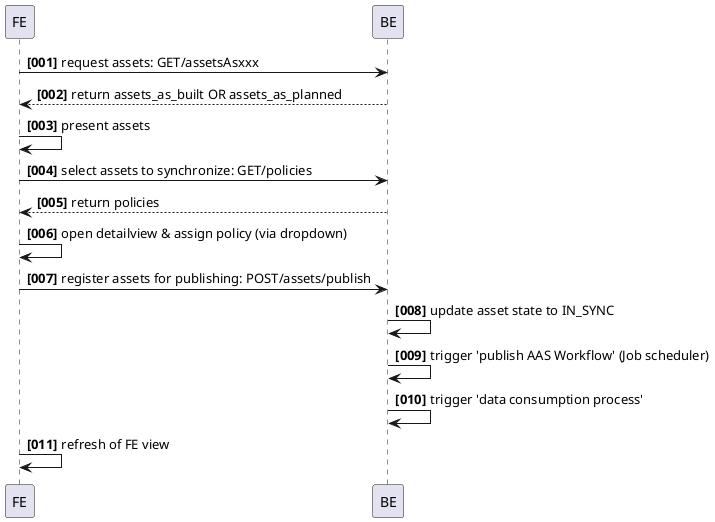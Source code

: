 @startuml
participant FE
participant BE
autonumber "<b>[000]"

FE -> BE: request assets: GET/assetsAsxxx
BE --> FE: return assets_as_built OR assets_as_planned
FE -> FE: present assets
FE -> BE: select assets to synchronize: GET/policies
BE --> FE: return policies
FE -> FE: open detailview & assign policy (via dropdown)
FE -> BE: register assets for publishing: POST/assets/publish
BE -> BE: update asset state to IN_SYNC
BE -> BE: trigger 'publish AAS Workflow' (Job scheduler)
BE -> BE: trigger 'data consumption process'
FE -> FE: refresh of FE view
@enduml
